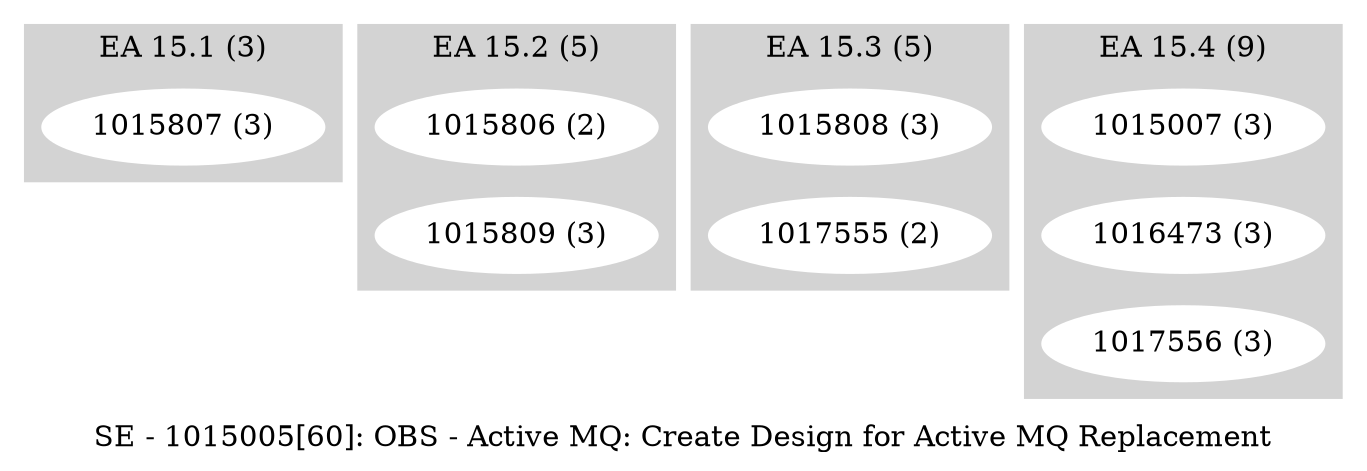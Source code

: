 digraph G {
    label = "SE - 1015005[60]: OBS - Active MQ: Create Design for Active MQ Replacement";
    ranksep = .1
    subgraph cluster_1 {
        style=filled;
        color=lightgrey;
        node [style=filled,color=white];
        "1015807 (3)"
        ;
        label = "EA 15.1 (3)";
    }
    subgraph cluster_2 {
        style=filled;
        color=lightgrey;
        node [style=filled,color=white];
        "1015806 (2)" ->       
        "1015809 (3)"
        [style=invis];
        label = "EA 15.2 (5)";
    }
    subgraph cluster_3 {
        style=filled;
        color=lightgrey;
        node [style=filled,color=white];
        "1015808 (3)" ->       
        "1017555 (2)"
        [style=invis];
        label = "EA 15.3 (5)";
    }
    subgraph cluster_4 {
        style=filled;
        color=lightgrey;
        node [style=filled,color=white];
        "1015007 (3)" ->       
        "1016473 (3)" ->       
        "1017556 (3)"
        [style=invis];
        label = "EA 15.4 (9)";
    }
}

